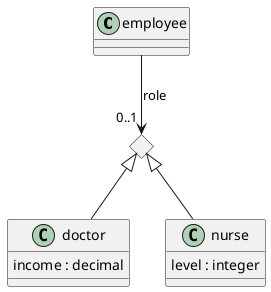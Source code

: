 @startuml
set namespaceSeparator none

class "employee" {
}

diamond anon

"employee" --> "0..1" anon: role

anon <|-- "doctor"

anon <|-- "nurse"

class "nurse" {
  level : integer
}

class "doctor" {
  income : decimal
}

@enduml